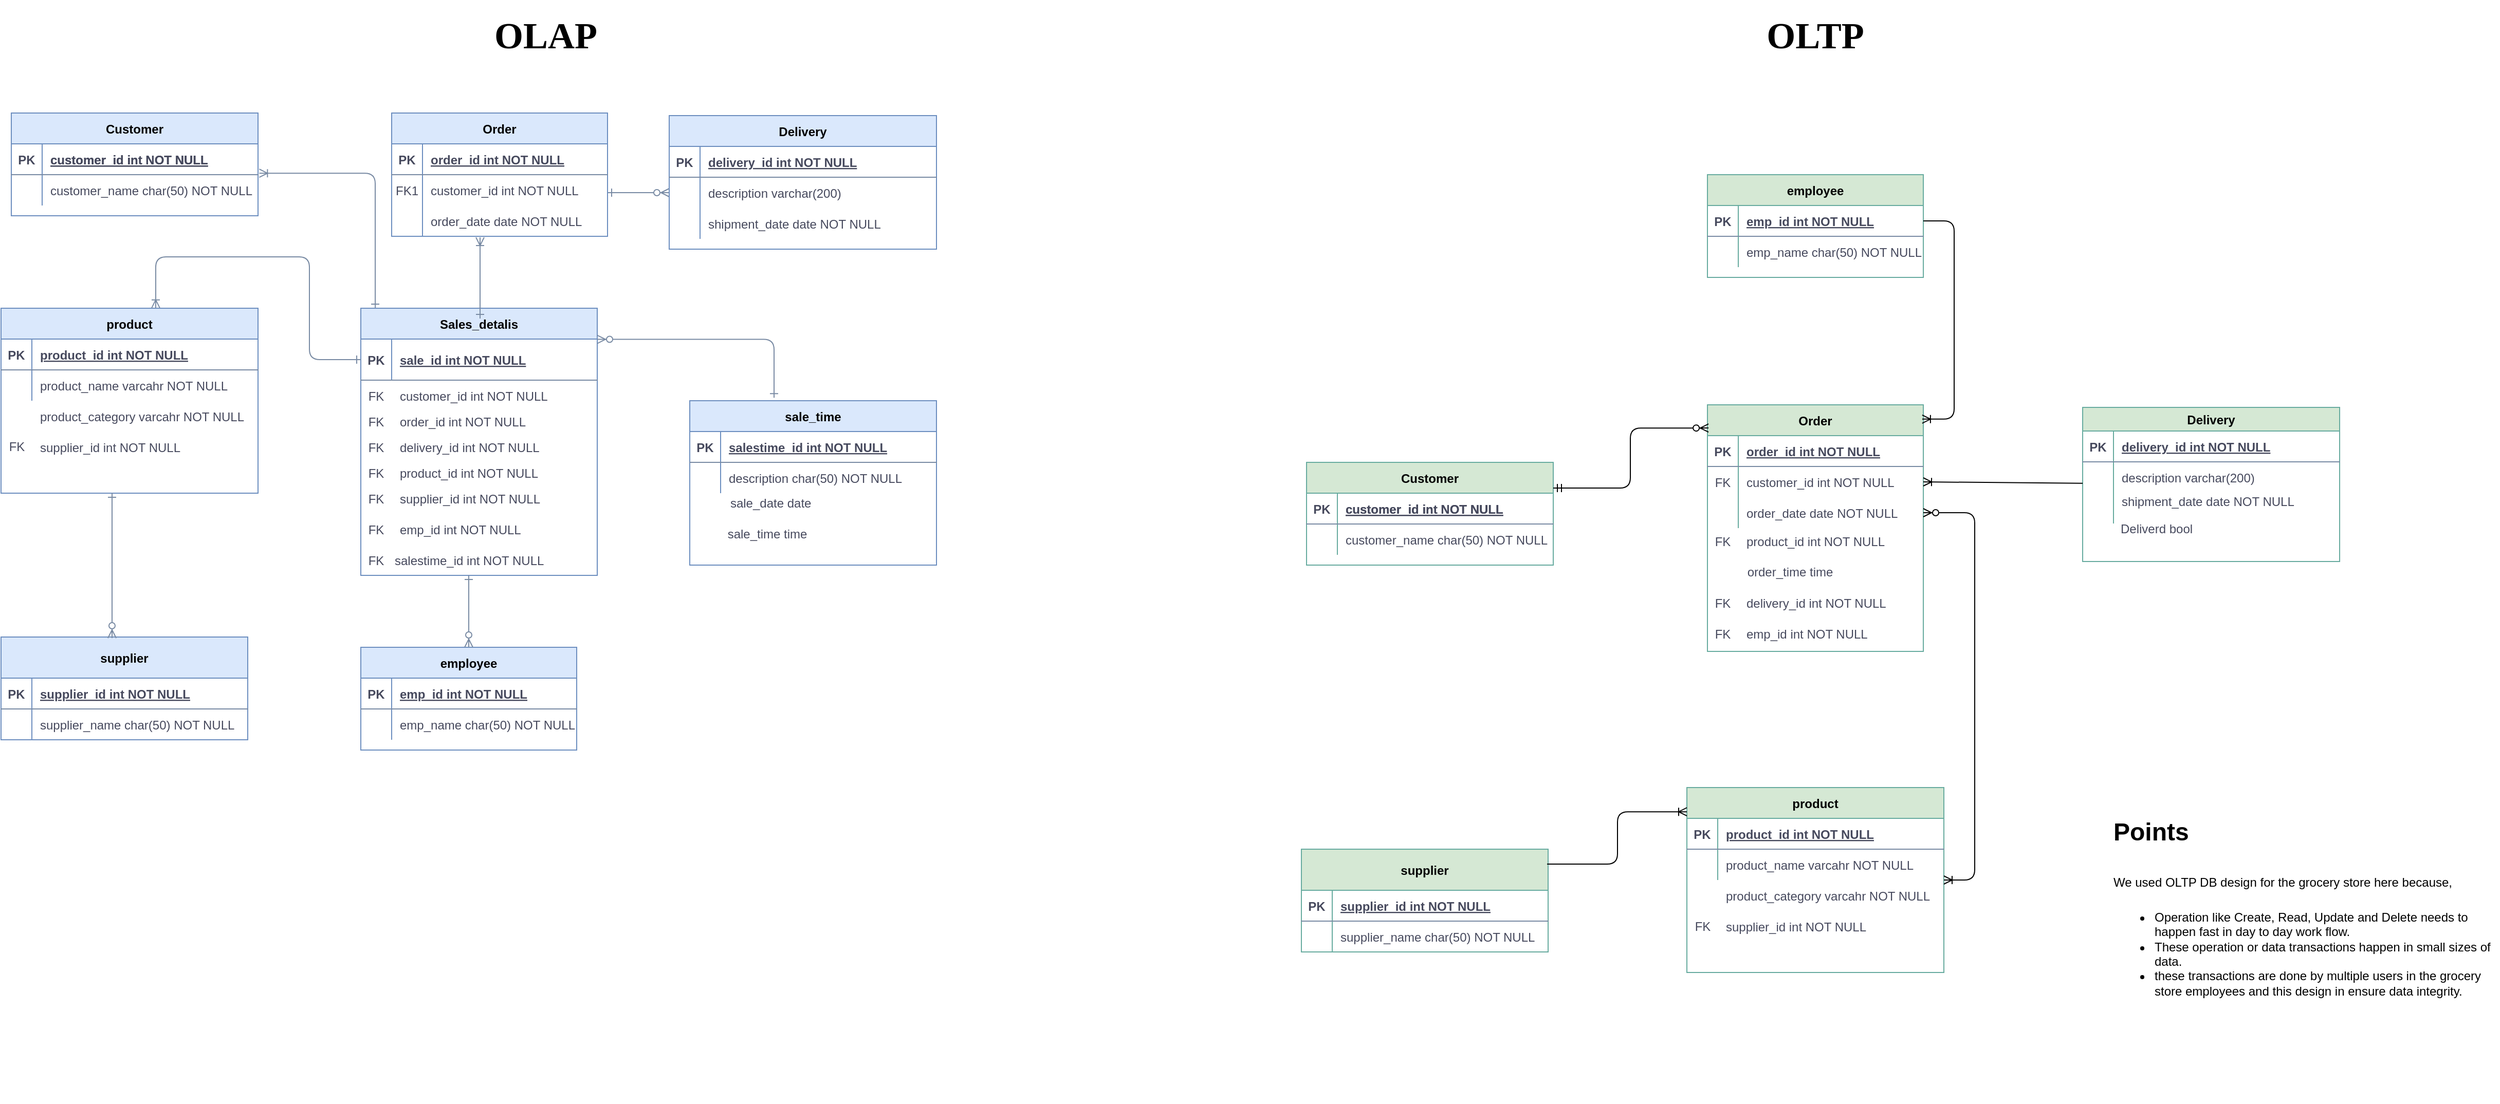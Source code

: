 <mxfile version="14.9.0" type="github" pages="2">
  <diagram id="R2lEEEUBdFMjLlhIrx00" name="OLAP">
    <mxGraphModel dx="1955" dy="2034" grid="1" gridSize="10" guides="1" tooltips="1" connect="1" arrows="1" fold="1" page="1" pageScale="1" pageWidth="850" pageHeight="1100" math="0" shadow="0" extFonts="Permanent Marker^https://fonts.googleapis.com/css?family=Permanent+Marker">
      <root>
        <mxCell id="0" />
        <mxCell id="1" parent="0" />
        <mxCell id="C-vyLk0tnHw3VtMMgP7b-1" value="" style="edgeStyle=orthogonalEdgeStyle;endArrow=ERoneToMany;startArrow=ERone;endFill=0;startFill=0;entryX=1.005;entryY=-0.047;entryDx=0;entryDy=0;entryPerimeter=0;exitX=0.061;exitY=0;exitDx=0;exitDy=0;exitPerimeter=0;strokeColor=#788AA3;fontColor=#46495D;" parent="1" source="XvqLeQlUYYp3mHWLnhaG-1" target="C-vyLk0tnHw3VtMMgP7b-27" edge="1">
          <mxGeometry width="100" height="100" relative="1" as="geometry">
            <mxPoint x="374" y="235" as="sourcePoint" />
            <mxPoint x="310" y="115" as="targetPoint" />
          </mxGeometry>
        </mxCell>
        <mxCell id="C-vyLk0tnHw3VtMMgP7b-12" value="" style="endArrow=ERzeroToMany;startArrow=ERone;endFill=1;startFill=0;entryX=0;entryY=0.5;entryDx=0;entryDy=0;strokeColor=#788AA3;fontColor=#46495D;exitX=1;exitY=0.583;exitDx=0;exitDy=0;exitPerimeter=0;" parent="1" source="C-vyLk0tnHw3VtMMgP7b-6" target="C-vyLk0tnHw3VtMMgP7b-17" edge="1">
          <mxGeometry width="100" height="100" relative="1" as="geometry">
            <mxPoint x="610" y="130" as="sourcePoint" />
            <mxPoint x="460" y="205" as="targetPoint" />
          </mxGeometry>
        </mxCell>
        <mxCell id="C-vyLk0tnHw3VtMMgP7b-2" value="Order" style="shape=table;startSize=30;container=1;collapsible=1;childLayout=tableLayout;fixedRows=1;rowLines=0;fontStyle=1;align=center;resizeLast=1;fillColor=#dae8fc;strokeColor=#6c8ebf;" parent="1" vertex="1">
          <mxGeometry x="390" y="40" width="210" height="120" as="geometry" />
        </mxCell>
        <mxCell id="C-vyLk0tnHw3VtMMgP7b-3" value="" style="shape=partialRectangle;collapsible=0;dropTarget=0;pointerEvents=0;fillColor=none;points=[[0,0.5],[1,0.5]];portConstraint=eastwest;top=0;left=0;right=0;bottom=1;strokeColor=#788AA3;fontColor=#46495D;" parent="C-vyLk0tnHw3VtMMgP7b-2" vertex="1">
          <mxGeometry y="30" width="210" height="30" as="geometry" />
        </mxCell>
        <mxCell id="C-vyLk0tnHw3VtMMgP7b-4" value="PK" style="shape=partialRectangle;overflow=hidden;connectable=0;fillColor=none;top=0;left=0;bottom=0;right=0;fontStyle=1;strokeColor=#788AA3;fontColor=#46495D;" parent="C-vyLk0tnHw3VtMMgP7b-3" vertex="1">
          <mxGeometry width="30" height="30" as="geometry" />
        </mxCell>
        <mxCell id="C-vyLk0tnHw3VtMMgP7b-5" value="order_id int NOT NULL " style="shape=partialRectangle;overflow=hidden;connectable=0;fillColor=none;top=0;left=0;bottom=0;right=0;align=left;spacingLeft=6;fontStyle=5;strokeColor=#788AA3;fontColor=#46495D;" parent="C-vyLk0tnHw3VtMMgP7b-3" vertex="1">
          <mxGeometry x="30" width="180" height="30" as="geometry" />
        </mxCell>
        <mxCell id="C-vyLk0tnHw3VtMMgP7b-6" value="" style="shape=partialRectangle;collapsible=0;dropTarget=0;pointerEvents=0;fillColor=none;points=[[0,0.5],[1,0.5]];portConstraint=eastwest;top=0;left=0;right=0;bottom=0;strokeColor=#788AA3;fontColor=#46495D;" parent="C-vyLk0tnHw3VtMMgP7b-2" vertex="1">
          <mxGeometry y="60" width="210" height="30" as="geometry" />
        </mxCell>
        <mxCell id="C-vyLk0tnHw3VtMMgP7b-7" value="FK1" style="shape=partialRectangle;overflow=hidden;connectable=0;fillColor=none;top=0;left=0;bottom=0;right=0;strokeColor=#788AA3;fontColor=#46495D;" parent="C-vyLk0tnHw3VtMMgP7b-6" vertex="1">
          <mxGeometry width="30" height="30" as="geometry" />
        </mxCell>
        <mxCell id="C-vyLk0tnHw3VtMMgP7b-8" value="customer_id int NOT NULL" style="shape=partialRectangle;overflow=hidden;connectable=0;fillColor=none;top=0;left=0;bottom=0;right=0;align=left;spacingLeft=6;strokeColor=#788AA3;fontColor=#46495D;" parent="C-vyLk0tnHw3VtMMgP7b-6" vertex="1">
          <mxGeometry x="30" width="180" height="30" as="geometry" />
        </mxCell>
        <mxCell id="C-vyLk0tnHw3VtMMgP7b-9" value="" style="shape=partialRectangle;collapsible=0;dropTarget=0;pointerEvents=0;fillColor=none;points=[[0,0.5],[1,0.5]];portConstraint=eastwest;top=0;left=0;right=0;bottom=0;strokeColor=#788AA3;fontColor=#46495D;" parent="C-vyLk0tnHw3VtMMgP7b-2" vertex="1">
          <mxGeometry y="90" width="210" height="30" as="geometry" />
        </mxCell>
        <mxCell id="C-vyLk0tnHw3VtMMgP7b-10" value="" style="shape=partialRectangle;overflow=hidden;connectable=0;fillColor=none;top=0;left=0;bottom=0;right=0;strokeColor=#788AA3;fontColor=#46495D;" parent="C-vyLk0tnHw3VtMMgP7b-9" vertex="1">
          <mxGeometry width="30" height="30" as="geometry" />
        </mxCell>
        <mxCell id="C-vyLk0tnHw3VtMMgP7b-11" value="order_date date NOT NULL" style="shape=partialRectangle;overflow=hidden;connectable=0;fillColor=none;top=0;left=0;bottom=0;right=0;align=left;spacingLeft=6;strokeColor=#788AA3;fontColor=#46495D;" parent="C-vyLk0tnHw3VtMMgP7b-9" vertex="1">
          <mxGeometry x="30" width="180" height="30" as="geometry" />
        </mxCell>
        <mxCell id="C-vyLk0tnHw3VtMMgP7b-13" value="Delivery" style="shape=table;startSize=30;container=1;collapsible=1;childLayout=tableLayout;fixedRows=1;rowLines=0;fontStyle=1;align=center;resizeLast=1;fillColor=#dae8fc;strokeColor=#6c8ebf;" parent="1" vertex="1">
          <mxGeometry x="660" y="42.5" width="260" height="130" as="geometry" />
        </mxCell>
        <mxCell id="C-vyLk0tnHw3VtMMgP7b-14" value="" style="shape=partialRectangle;collapsible=0;dropTarget=0;pointerEvents=0;fillColor=none;points=[[0,0.5],[1,0.5]];portConstraint=eastwest;top=0;left=0;right=0;bottom=1;strokeColor=#788AA3;fontColor=#46495D;" parent="C-vyLk0tnHw3VtMMgP7b-13" vertex="1">
          <mxGeometry y="30" width="260" height="30" as="geometry" />
        </mxCell>
        <mxCell id="C-vyLk0tnHw3VtMMgP7b-15" value="PK" style="shape=partialRectangle;overflow=hidden;connectable=0;fillColor=none;top=0;left=0;bottom=0;right=0;fontStyle=1;strokeColor=#788AA3;fontColor=#46495D;" parent="C-vyLk0tnHw3VtMMgP7b-14" vertex="1">
          <mxGeometry width="30" height="30" as="geometry" />
        </mxCell>
        <mxCell id="C-vyLk0tnHw3VtMMgP7b-16" value="delivery_id int NOT NULL " style="shape=partialRectangle;overflow=hidden;connectable=0;fillColor=none;top=0;left=0;bottom=0;right=0;align=left;spacingLeft=6;fontStyle=5;strokeColor=#788AA3;fontColor=#46495D;" parent="C-vyLk0tnHw3VtMMgP7b-14" vertex="1">
          <mxGeometry x="30" width="230" height="30" as="geometry" />
        </mxCell>
        <mxCell id="C-vyLk0tnHw3VtMMgP7b-17" value="" style="shape=partialRectangle;collapsible=0;dropTarget=0;pointerEvents=0;fillColor=none;points=[[0,0.5],[1,0.5]];portConstraint=eastwest;top=0;left=0;right=0;bottom=0;strokeColor=#788AA3;fontColor=#46495D;" parent="C-vyLk0tnHw3VtMMgP7b-13" vertex="1">
          <mxGeometry y="60" width="260" height="30" as="geometry" />
        </mxCell>
        <mxCell id="C-vyLk0tnHw3VtMMgP7b-18" value="" style="shape=partialRectangle;overflow=hidden;connectable=0;fillColor=none;top=0;left=0;bottom=0;right=0;strokeColor=#788AA3;fontColor=#46495D;" parent="C-vyLk0tnHw3VtMMgP7b-17" vertex="1">
          <mxGeometry width="30" height="30" as="geometry" />
        </mxCell>
        <mxCell id="C-vyLk0tnHw3VtMMgP7b-19" value="description varchar(200)" style="shape=partialRectangle;overflow=hidden;connectable=0;fillColor=none;top=0;left=0;bottom=0;right=0;align=left;spacingLeft=6;strokeColor=#788AA3;fontColor=#46495D;" parent="C-vyLk0tnHw3VtMMgP7b-17" vertex="1">
          <mxGeometry x="30" width="230" height="30" as="geometry" />
        </mxCell>
        <mxCell id="C-vyLk0tnHw3VtMMgP7b-20" value="" style="shape=partialRectangle;collapsible=0;dropTarget=0;pointerEvents=0;fillColor=none;points=[[0,0.5],[1,0.5]];portConstraint=eastwest;top=0;left=0;right=0;bottom=0;strokeColor=#788AA3;fontColor=#46495D;" parent="C-vyLk0tnHw3VtMMgP7b-13" vertex="1">
          <mxGeometry y="90" width="260" height="30" as="geometry" />
        </mxCell>
        <mxCell id="C-vyLk0tnHw3VtMMgP7b-21" value="" style="shape=partialRectangle;overflow=hidden;connectable=0;fillColor=none;top=0;left=0;bottom=0;right=0;strokeColor=#788AA3;fontColor=#46495D;" parent="C-vyLk0tnHw3VtMMgP7b-20" vertex="1">
          <mxGeometry width="30" height="30" as="geometry" />
        </mxCell>
        <mxCell id="C-vyLk0tnHw3VtMMgP7b-22" value="shipment_date date NOT NULL" style="shape=partialRectangle;overflow=hidden;connectable=0;fillColor=none;top=0;left=0;bottom=0;right=0;align=left;spacingLeft=6;strokeColor=#788AA3;fontColor=#46495D;" parent="C-vyLk0tnHw3VtMMgP7b-20" vertex="1">
          <mxGeometry x="30" width="230" height="30" as="geometry" />
        </mxCell>
        <mxCell id="C-vyLk0tnHw3VtMMgP7b-23" value="Customer" style="shape=table;startSize=30;container=1;collapsible=1;childLayout=tableLayout;fixedRows=1;rowLines=0;fontStyle=1;align=center;resizeLast=1;fillColor=#dae8fc;strokeColor=#6c8ebf;" parent="1" vertex="1">
          <mxGeometry x="20" y="40" width="240" height="100" as="geometry" />
        </mxCell>
        <mxCell id="C-vyLk0tnHw3VtMMgP7b-24" value="" style="shape=partialRectangle;collapsible=0;dropTarget=0;pointerEvents=0;fillColor=none;points=[[0,0.5],[1,0.5]];portConstraint=eastwest;top=0;left=0;right=0;bottom=1;strokeColor=#788AA3;fontColor=#46495D;" parent="C-vyLk0tnHw3VtMMgP7b-23" vertex="1">
          <mxGeometry y="30" width="240" height="30" as="geometry" />
        </mxCell>
        <mxCell id="C-vyLk0tnHw3VtMMgP7b-25" value="PK" style="shape=partialRectangle;overflow=hidden;connectable=0;fillColor=none;top=0;left=0;bottom=0;right=0;fontStyle=1;strokeColor=#788AA3;fontColor=#46495D;" parent="C-vyLk0tnHw3VtMMgP7b-24" vertex="1">
          <mxGeometry width="30" height="30" as="geometry" />
        </mxCell>
        <mxCell id="C-vyLk0tnHw3VtMMgP7b-26" value="customer_id int NOT NULL " style="shape=partialRectangle;overflow=hidden;connectable=0;fillColor=none;top=0;left=0;bottom=0;right=0;align=left;spacingLeft=6;fontStyle=5;strokeColor=#788AA3;fontColor=#46495D;" parent="C-vyLk0tnHw3VtMMgP7b-24" vertex="1">
          <mxGeometry x="30" width="210" height="30" as="geometry" />
        </mxCell>
        <mxCell id="C-vyLk0tnHw3VtMMgP7b-27" value="" style="shape=partialRectangle;collapsible=0;dropTarget=0;pointerEvents=0;fillColor=none;points=[[0,0.5],[1,0.5]];portConstraint=eastwest;top=0;left=0;right=0;bottom=0;strokeColor=#788AA3;fontColor=#46495D;" parent="C-vyLk0tnHw3VtMMgP7b-23" vertex="1">
          <mxGeometry y="60" width="240" height="30" as="geometry" />
        </mxCell>
        <mxCell id="C-vyLk0tnHw3VtMMgP7b-28" value="" style="shape=partialRectangle;overflow=hidden;connectable=0;fillColor=none;top=0;left=0;bottom=0;right=0;strokeColor=#788AA3;fontColor=#46495D;" parent="C-vyLk0tnHw3VtMMgP7b-27" vertex="1">
          <mxGeometry width="30" height="30" as="geometry" />
        </mxCell>
        <mxCell id="C-vyLk0tnHw3VtMMgP7b-29" value="customer_name char(50) NOT NULL" style="shape=partialRectangle;overflow=hidden;connectable=0;fillColor=none;top=0;left=0;bottom=0;right=0;align=left;spacingLeft=6;strokeColor=#788AA3;fontColor=#46495D;" parent="C-vyLk0tnHw3VtMMgP7b-27" vertex="1">
          <mxGeometry x="30" width="210" height="30" as="geometry" />
        </mxCell>
        <mxCell id="A7iEOLcgy2fAHCpNz-Dq-1" value="product" style="shape=table;startSize=30;container=1;collapsible=1;childLayout=tableLayout;fixedRows=1;rowLines=0;fontStyle=1;align=center;resizeLast=1;fillColor=#dae8fc;strokeColor=#6c8ebf;" parent="1" vertex="1">
          <mxGeometry x="10" y="230" width="250" height="180" as="geometry" />
        </mxCell>
        <mxCell id="A7iEOLcgy2fAHCpNz-Dq-2" value="" style="shape=partialRectangle;collapsible=0;dropTarget=0;pointerEvents=0;fillColor=none;points=[[0,0.5],[1,0.5]];portConstraint=eastwest;top=0;left=0;right=0;bottom=1;strokeColor=#788AA3;fontColor=#46495D;" parent="A7iEOLcgy2fAHCpNz-Dq-1" vertex="1">
          <mxGeometry y="30" width="250" height="30" as="geometry" />
        </mxCell>
        <mxCell id="A7iEOLcgy2fAHCpNz-Dq-3" value="PK" style="shape=partialRectangle;overflow=hidden;connectable=0;fillColor=none;top=0;left=0;bottom=0;right=0;fontStyle=1;strokeColor=#788AA3;fontColor=#46495D;" parent="A7iEOLcgy2fAHCpNz-Dq-2" vertex="1">
          <mxGeometry width="30" height="30" as="geometry" />
        </mxCell>
        <mxCell id="A7iEOLcgy2fAHCpNz-Dq-4" value="product_id int NOT NULL " style="shape=partialRectangle;overflow=hidden;connectable=0;fillColor=none;top=0;left=0;bottom=0;right=0;align=left;spacingLeft=6;fontStyle=5;strokeColor=#788AA3;fontColor=#46495D;" parent="A7iEOLcgy2fAHCpNz-Dq-2" vertex="1">
          <mxGeometry x="30" width="220" height="30" as="geometry" />
        </mxCell>
        <mxCell id="A7iEOLcgy2fAHCpNz-Dq-8" value="" style="shape=partialRectangle;collapsible=0;dropTarget=0;pointerEvents=0;fillColor=none;points=[[0,0.5],[1,0.5]];portConstraint=eastwest;top=0;left=0;right=0;bottom=0;strokeColor=#788AA3;fontColor=#46495D;" parent="A7iEOLcgy2fAHCpNz-Dq-1" vertex="1">
          <mxGeometry y="60" width="250" height="30" as="geometry" />
        </mxCell>
        <mxCell id="A7iEOLcgy2fAHCpNz-Dq-9" value="" style="shape=partialRectangle;overflow=hidden;connectable=0;fillColor=none;top=0;left=0;bottom=0;right=0;strokeColor=#788AA3;fontColor=#46495D;" parent="A7iEOLcgy2fAHCpNz-Dq-8" vertex="1">
          <mxGeometry width="30" height="30" as="geometry" />
        </mxCell>
        <mxCell id="A7iEOLcgy2fAHCpNz-Dq-10" value="product_name varcahr NOT NULL" style="shape=partialRectangle;overflow=hidden;connectable=0;fillColor=none;top=0;left=0;bottom=0;right=0;align=left;spacingLeft=6;strokeColor=#788AA3;fontColor=#46495D;" parent="A7iEOLcgy2fAHCpNz-Dq-8" vertex="1">
          <mxGeometry x="30" width="220" height="30" as="geometry" />
        </mxCell>
        <mxCell id="A7iEOLcgy2fAHCpNz-Dq-12" value="product_category varcahr NOT NULL" style="shape=partialRectangle;overflow=hidden;connectable=0;fillColor=none;top=0;left=0;bottom=0;right=0;align=left;spacingLeft=6;strokeColor=#788AA3;fontColor=#46495D;" parent="1" vertex="1">
          <mxGeometry x="40" y="320" width="220" height="30" as="geometry" />
        </mxCell>
        <mxCell id="A7iEOLcgy2fAHCpNz-Dq-13" value="supplier_id int NOT NULL" style="shape=partialRectangle;overflow=hidden;connectable=0;fillColor=none;top=0;left=0;bottom=0;right=0;align=left;spacingLeft=6;strokeColor=#788AA3;fontColor=#46495D;" parent="1" vertex="1">
          <mxGeometry x="40" y="350" width="220" height="30" as="geometry" />
        </mxCell>
        <mxCell id="XvqLeQlUYYp3mHWLnhaG-1" value="Sales_detalis" style="shape=table;startSize=30;container=1;collapsible=1;childLayout=tableLayout;fixedRows=1;rowLines=0;fontStyle=1;align=center;resizeLast=1;fillColor=#dae8fc;strokeColor=#6c8ebf;" parent="1" vertex="1">
          <mxGeometry x="360" y="230" width="230" height="260" as="geometry" />
        </mxCell>
        <mxCell id="XvqLeQlUYYp3mHWLnhaG-2" value="" style="shape=partialRectangle;collapsible=0;dropTarget=0;pointerEvents=0;fillColor=none;points=[[0,0.5],[1,0.5]];portConstraint=eastwest;top=0;left=0;right=0;bottom=1;strokeColor=#788AA3;fontColor=#46495D;" parent="XvqLeQlUYYp3mHWLnhaG-1" vertex="1">
          <mxGeometry y="30" width="230" height="40" as="geometry" />
        </mxCell>
        <mxCell id="XvqLeQlUYYp3mHWLnhaG-3" value="PK" style="shape=partialRectangle;overflow=hidden;connectable=0;fillColor=none;top=0;left=0;bottom=0;right=0;fontStyle=1;strokeColor=#788AA3;fontColor=#46495D;" parent="XvqLeQlUYYp3mHWLnhaG-2" vertex="1">
          <mxGeometry width="30" height="40" as="geometry" />
        </mxCell>
        <mxCell id="XvqLeQlUYYp3mHWLnhaG-4" value="sale_id int NOT NULL " style="shape=partialRectangle;overflow=hidden;connectable=0;fillColor=none;top=0;left=0;bottom=0;right=0;align=left;spacingLeft=6;fontStyle=5;strokeColor=#788AA3;fontColor=#46495D;" parent="XvqLeQlUYYp3mHWLnhaG-2" vertex="1">
          <mxGeometry x="30" width="200" height="40" as="geometry" />
        </mxCell>
        <mxCell id="7Xon36Eu8mGDbON3MI0q-1" value="FK" style="shape=partialRectangle;overflow=hidden;connectable=0;fillColor=none;top=0;left=0;bottom=0;right=0;strokeColor=#788AA3;fontColor=#46495D;" parent="1" vertex="1">
          <mxGeometry x="360" y="300" width="30" height="30" as="geometry" />
        </mxCell>
        <mxCell id="XvqLeQlUYYp3mHWLnhaG-11" value="" style="endArrow=ERoneToMany;html=1;endFill=0;startArrow=ERone;startFill=0;strokeColor=#788AA3;fontColor=#46495D;" parent="1" edge="1">
          <mxGeometry width="50" height="50" relative="1" as="geometry">
            <mxPoint x="476" y="240" as="sourcePoint" />
            <mxPoint x="476" y="161" as="targetPoint" />
          </mxGeometry>
        </mxCell>
        <mxCell id="tlrtr9u55KT08iCMs1xK-1" value="" style="endArrow=ERoneToMany;html=1;startArrow=ERone;startFill=0;endFill=0;entryX=0.602;entryY=-0.001;entryDx=0;entryDy=0;entryPerimeter=0;edgeStyle=orthogonalEdgeStyle;strokeColor=#788AA3;fontColor=#46495D;" parent="1" target="A7iEOLcgy2fAHCpNz-Dq-1" edge="1">
          <mxGeometry width="50" height="50" relative="1" as="geometry">
            <mxPoint x="360" y="280" as="sourcePoint" />
            <mxPoint x="160" y="220" as="targetPoint" />
            <Array as="points">
              <mxPoint x="310" y="280" />
              <mxPoint x="310" y="180" />
              <mxPoint x="161" y="180" />
            </Array>
          </mxGeometry>
        </mxCell>
        <mxCell id="tlrtr9u55KT08iCMs1xK-21" value="employee" style="shape=table;startSize=30;container=1;collapsible=1;childLayout=tableLayout;fixedRows=1;rowLines=0;fontStyle=1;align=center;resizeLast=1;fillColor=#dae8fc;strokeColor=#6c8ebf;" parent="1" vertex="1">
          <mxGeometry x="360" y="560" width="210" height="100" as="geometry" />
        </mxCell>
        <mxCell id="tlrtr9u55KT08iCMs1xK-22" value="" style="shape=partialRectangle;collapsible=0;dropTarget=0;pointerEvents=0;fillColor=none;points=[[0,0.5],[1,0.5]];portConstraint=eastwest;top=0;left=0;right=0;bottom=1;strokeColor=#788AA3;fontColor=#46495D;" parent="tlrtr9u55KT08iCMs1xK-21" vertex="1">
          <mxGeometry y="30" width="210" height="30" as="geometry" />
        </mxCell>
        <mxCell id="tlrtr9u55KT08iCMs1xK-23" value="PK" style="shape=partialRectangle;overflow=hidden;connectable=0;fillColor=none;top=0;left=0;bottom=0;right=0;fontStyle=1;strokeColor=#788AA3;fontColor=#46495D;" parent="tlrtr9u55KT08iCMs1xK-22" vertex="1">
          <mxGeometry width="30" height="30" as="geometry" />
        </mxCell>
        <mxCell id="tlrtr9u55KT08iCMs1xK-24" value="emp_id int NOT NULL " style="shape=partialRectangle;overflow=hidden;connectable=0;fillColor=none;top=0;left=0;bottom=0;right=0;align=left;spacingLeft=6;fontStyle=5;strokeColor=#788AA3;fontColor=#46495D;" parent="tlrtr9u55KT08iCMs1xK-22" vertex="1">
          <mxGeometry x="30" width="180" height="30" as="geometry" />
        </mxCell>
        <mxCell id="tlrtr9u55KT08iCMs1xK-25" value="" style="shape=partialRectangle;collapsible=0;dropTarget=0;pointerEvents=0;fillColor=none;points=[[0,0.5],[1,0.5]];portConstraint=eastwest;top=0;left=0;right=0;bottom=0;strokeColor=#788AA3;fontColor=#46495D;" parent="tlrtr9u55KT08iCMs1xK-21" vertex="1">
          <mxGeometry y="60" width="210" height="30" as="geometry" />
        </mxCell>
        <mxCell id="tlrtr9u55KT08iCMs1xK-26" value="" style="shape=partialRectangle;overflow=hidden;connectable=0;fillColor=none;top=0;left=0;bottom=0;right=0;strokeColor=#788AA3;fontColor=#46495D;" parent="tlrtr9u55KT08iCMs1xK-25" vertex="1">
          <mxGeometry width="30" height="30" as="geometry" />
        </mxCell>
        <mxCell id="tlrtr9u55KT08iCMs1xK-27" value="emp_name char(50) NOT NULL" style="shape=partialRectangle;overflow=hidden;connectable=0;fillColor=none;top=0;left=0;bottom=0;right=0;align=left;spacingLeft=6;strokeColor=#788AA3;fontColor=#46495D;" parent="tlrtr9u55KT08iCMs1xK-25" vertex="1">
          <mxGeometry x="30" width="180" height="30" as="geometry" />
        </mxCell>
        <mxCell id="tlrtr9u55KT08iCMs1xK-29" value="supplier" style="shape=table;startSize=40;container=1;collapsible=1;childLayout=tableLayout;fixedRows=1;rowLines=0;fontStyle=1;align=center;resizeLast=1;fillColor=#dae8fc;strokeColor=#6c8ebf;" parent="1" vertex="1">
          <mxGeometry x="10" y="550" width="240" height="100" as="geometry" />
        </mxCell>
        <mxCell id="tlrtr9u55KT08iCMs1xK-30" value="" style="shape=partialRectangle;collapsible=0;dropTarget=0;pointerEvents=0;fillColor=none;points=[[0,0.5],[1,0.5]];portConstraint=eastwest;top=0;left=0;right=0;bottom=1;strokeColor=#788AA3;fontColor=#46495D;" parent="tlrtr9u55KT08iCMs1xK-29" vertex="1">
          <mxGeometry y="40" width="240" height="30" as="geometry" />
        </mxCell>
        <mxCell id="tlrtr9u55KT08iCMs1xK-31" value="PK" style="shape=partialRectangle;overflow=hidden;connectable=0;fillColor=none;top=0;left=0;bottom=0;right=0;fontStyle=1;strokeColor=#788AA3;fontColor=#46495D;" parent="tlrtr9u55KT08iCMs1xK-30" vertex="1">
          <mxGeometry width="30" height="30" as="geometry" />
        </mxCell>
        <mxCell id="tlrtr9u55KT08iCMs1xK-32" value="supplier_id int NOT NULL " style="shape=partialRectangle;overflow=hidden;connectable=0;fillColor=none;top=0;left=0;bottom=0;right=0;align=left;spacingLeft=6;fontStyle=5;strokeColor=#788AA3;fontColor=#46495D;" parent="tlrtr9u55KT08iCMs1xK-30" vertex="1">
          <mxGeometry x="30" width="210" height="30" as="geometry" />
        </mxCell>
        <mxCell id="tlrtr9u55KT08iCMs1xK-33" value="" style="shape=partialRectangle;collapsible=0;dropTarget=0;pointerEvents=0;fillColor=none;points=[[0,0.5],[1,0.5]];portConstraint=eastwest;top=0;left=0;right=0;bottom=0;strokeColor=#788AA3;fontColor=#46495D;" parent="tlrtr9u55KT08iCMs1xK-29" vertex="1">
          <mxGeometry y="70" width="240" height="30" as="geometry" />
        </mxCell>
        <mxCell id="tlrtr9u55KT08iCMs1xK-34" value="" style="shape=partialRectangle;overflow=hidden;connectable=0;fillColor=none;top=0;left=0;bottom=0;right=0;strokeColor=#788AA3;fontColor=#46495D;" parent="tlrtr9u55KT08iCMs1xK-33" vertex="1">
          <mxGeometry width="30" height="30" as="geometry" />
        </mxCell>
        <mxCell id="tlrtr9u55KT08iCMs1xK-35" value="supplier_name char(50) NOT NULL" style="shape=partialRectangle;overflow=hidden;connectable=0;fillColor=none;top=0;left=0;bottom=0;right=0;align=left;spacingLeft=6;strokeColor=#788AA3;fontColor=#46495D;" parent="tlrtr9u55KT08iCMs1xK-33" vertex="1">
          <mxGeometry x="30" width="210" height="30" as="geometry" />
        </mxCell>
        <mxCell id="tlrtr9u55KT08iCMs1xK-36" value="" style="endArrow=ERzeroToMany;html=1;entryX=0.45;entryY=0.01;entryDx=0;entryDy=0;entryPerimeter=0;startArrow=ERone;startFill=0;endFill=1;strokeColor=#788AA3;fontColor=#46495D;" parent="1" target="tlrtr9u55KT08iCMs1xK-29" edge="1">
          <mxGeometry width="50" height="50" relative="1" as="geometry">
            <mxPoint x="118" y="410" as="sourcePoint" />
            <mxPoint x="410" y="360" as="targetPoint" />
          </mxGeometry>
        </mxCell>
        <mxCell id="tlrtr9u55KT08iCMs1xK-37" value="" style="endArrow=ERzeroToMany;html=1;entryX=0.5;entryY=0;entryDx=0;entryDy=0;startArrow=ERone;startFill=0;endFill=1;strokeColor=#788AA3;fontColor=#46495D;" parent="1" target="tlrtr9u55KT08iCMs1xK-21" edge="1">
          <mxGeometry width="50" height="50" relative="1" as="geometry">
            <mxPoint x="465" y="490" as="sourcePoint" />
            <mxPoint x="410" y="360" as="targetPoint" />
          </mxGeometry>
        </mxCell>
        <mxCell id="tlrtr9u55KT08iCMs1xK-39" value="sale_time" style="shape=table;startSize=30;container=1;collapsible=1;childLayout=tableLayout;fixedRows=1;rowLines=0;fontStyle=1;align=center;resizeLast=1;fillColor=#dae8fc;strokeColor=#6c8ebf;" parent="1" vertex="1">
          <mxGeometry x="680" y="320" width="240" height="160" as="geometry" />
        </mxCell>
        <mxCell id="tlrtr9u55KT08iCMs1xK-40" value="" style="shape=partialRectangle;collapsible=0;dropTarget=0;pointerEvents=0;fillColor=none;points=[[0,0.5],[1,0.5]];portConstraint=eastwest;top=0;left=0;right=0;bottom=1;strokeColor=#788AA3;fontColor=#46495D;" parent="tlrtr9u55KT08iCMs1xK-39" vertex="1">
          <mxGeometry y="30" width="240" height="30" as="geometry" />
        </mxCell>
        <mxCell id="tlrtr9u55KT08iCMs1xK-41" value="PK" style="shape=partialRectangle;overflow=hidden;connectable=0;fillColor=none;top=0;left=0;bottom=0;right=0;fontStyle=1;strokeColor=#788AA3;fontColor=#46495D;" parent="tlrtr9u55KT08iCMs1xK-40" vertex="1">
          <mxGeometry width="30" height="30" as="geometry" />
        </mxCell>
        <mxCell id="tlrtr9u55KT08iCMs1xK-42" value="salestime_id int NOT NULL " style="shape=partialRectangle;overflow=hidden;connectable=0;fillColor=none;top=0;left=0;bottom=0;right=0;align=left;spacingLeft=6;fontStyle=5;strokeColor=#788AA3;fontColor=#46495D;" parent="tlrtr9u55KT08iCMs1xK-40" vertex="1">
          <mxGeometry x="30" width="210" height="30" as="geometry" />
        </mxCell>
        <mxCell id="tlrtr9u55KT08iCMs1xK-43" value="" style="shape=partialRectangle;collapsible=0;dropTarget=0;pointerEvents=0;fillColor=none;points=[[0,0.5],[1,0.5]];portConstraint=eastwest;top=0;left=0;right=0;bottom=0;strokeColor=#788AA3;fontColor=#46495D;" parent="tlrtr9u55KT08iCMs1xK-39" vertex="1">
          <mxGeometry y="60" width="240" height="30" as="geometry" />
        </mxCell>
        <mxCell id="tlrtr9u55KT08iCMs1xK-44" value="" style="shape=partialRectangle;overflow=hidden;connectable=0;fillColor=none;top=0;left=0;bottom=0;right=0;strokeColor=#788AA3;fontColor=#46495D;" parent="tlrtr9u55KT08iCMs1xK-43" vertex="1">
          <mxGeometry width="30" height="30" as="geometry" />
        </mxCell>
        <mxCell id="tlrtr9u55KT08iCMs1xK-45" value="description char(50) NOT NULL" style="shape=partialRectangle;overflow=hidden;connectable=0;fillColor=none;top=0;left=0;bottom=0;right=0;align=left;spacingLeft=6;strokeColor=#788AA3;fontColor=#46495D;" parent="tlrtr9u55KT08iCMs1xK-43" vertex="1">
          <mxGeometry x="30" width="210" height="30" as="geometry" />
        </mxCell>
        <mxCell id="7Xon36Eu8mGDbON3MI0q-9" value="customer_id int NOT NULL " style="shape=partialRectangle;overflow=hidden;connectable=0;fillColor=none;top=0;left=0;bottom=0;right=0;align=left;spacingLeft=6;fontStyle=5;strokeColor=#788AA3;fontColor=#46495D;" parent="1" vertex="1">
          <mxGeometry x="50" y="70" width="210" height="30" as="geometry" />
        </mxCell>
        <mxCell id="tlrtr9u55KT08iCMs1xK-46" value="" style="endArrow=ERone;html=1;fontColor=#46495D;strokeColor=#788AA3;fillColor=#B2C9AB;entryX=0.342;entryY=-0.018;entryDx=0;entryDy=0;entryPerimeter=0;exitX=1;exitY=0.007;exitDx=0;exitDy=0;exitPerimeter=0;edgeStyle=elbowEdgeStyle;startArrow=ERzeroToMany;startFill=1;endFill=0;" parent="1" source="XvqLeQlUYYp3mHWLnhaG-2" target="tlrtr9u55KT08iCMs1xK-39" edge="1">
          <mxGeometry width="50" height="50" relative="1" as="geometry">
            <mxPoint x="420" y="430" as="sourcePoint" />
            <mxPoint x="500" y="370" as="targetPoint" />
            <Array as="points">
              <mxPoint x="762" y="280" />
            </Array>
          </mxGeometry>
        </mxCell>
        <mxCell id="7Xon36Eu8mGDbON3MI0q-11" value="customer_id int NOT NULL " style="shape=partialRectangle;overflow=hidden;connectable=0;fillColor=none;top=0;left=0;bottom=0;right=0;align=left;spacingLeft=6;strokeColor=#788AA3;fontColor=#46495D;" parent="1" vertex="1">
          <mxGeometry x="390" y="300" width="220" height="30" as="geometry" />
        </mxCell>
        <mxCell id="tlrtr9u55KT08iCMs1xK-50" value="FK" style="text;html=1;align=center;verticalAlign=middle;resizable=0;points=[];autosize=1;strokeColor=none;fontColor=#46495D;" parent="1" vertex="1">
          <mxGeometry x="10" y="355" width="30" height="20" as="geometry" />
        </mxCell>
        <mxCell id="7Xon36Eu8mGDbON3MI0q-12" value="order_id int NOT NULL " style="shape=partialRectangle;overflow=hidden;connectable=0;fillColor=none;top=0;left=0;bottom=0;right=0;align=left;spacingLeft=6;strokeColor=#788AA3;fontColor=#46495D;" parent="1" vertex="1">
          <mxGeometry x="390" y="325" width="220" height="30" as="geometry" />
        </mxCell>
        <mxCell id="VfrRFWVmJ2A-5nrZ1EnF-6" value="" style="edgeStyle=elbowEdgeStyle;rounded=1;sketch=0;orthogonalLoop=1;jettySize=auto;html=1;fontColor=#46495D;startArrow=ERzeroToMany;startFill=1;endArrow=ERone;endFill=0;strokeColor=#788AA3;fillColor=#B2C9AB;" parent="1" source="VfrRFWVmJ2A-5nrZ1EnF-2" target="tlrtr9u55KT08iCMs1xK-43" edge="1">
          <mxGeometry relative="1" as="geometry" />
        </mxCell>
        <mxCell id="7Xon36Eu8mGDbON3MI0q-13" value="delivery_id int NOT NULL " style="shape=partialRectangle;overflow=hidden;connectable=0;fillColor=none;top=0;left=0;bottom=0;right=0;align=left;spacingLeft=6;strokeColor=#788AA3;fontColor=#46495D;" parent="1" vertex="1">
          <mxGeometry x="390" y="350" width="220" height="30" as="geometry" />
        </mxCell>
        <mxCell id="VfrRFWVmJ2A-5nrZ1EnF-2" value="sale_date date&amp;nbsp;" style="text;html=1;align=center;verticalAlign=middle;resizable=0;points=[];autosize=1;strokeColor=none;fontColor=#46495D;" parent="1" vertex="1">
          <mxGeometry x="710" y="410" width="100" height="20" as="geometry" />
        </mxCell>
        <mxCell id="7Xon36Eu8mGDbON3MI0q-14" value="product_id int NOT NULL " style="shape=partialRectangle;overflow=hidden;connectable=0;fillColor=none;top=0;left=0;bottom=0;right=0;align=left;spacingLeft=6;strokeColor=#788AA3;fontColor=#46495D;" parent="1" vertex="1">
          <mxGeometry x="390" y="375" width="220" height="30" as="geometry" />
        </mxCell>
        <mxCell id="VfrRFWVmJ2A-5nrZ1EnF-3" value="sale_time time" style="text;html=1;align=center;verticalAlign=middle;resizable=0;points=[];autosize=1;strokeColor=none;fontColor=#46495D;" parent="1" vertex="1">
          <mxGeometry x="710" y="440" width="90" height="20" as="geometry" />
        </mxCell>
        <mxCell id="7Xon36Eu8mGDbON3MI0q-15" value="FK" style="shape=partialRectangle;overflow=hidden;connectable=0;fillColor=none;top=0;left=0;bottom=0;right=0;strokeColor=#788AA3;fontColor=#46495D;" parent="1" vertex="1">
          <mxGeometry x="360" y="325" width="30" height="30" as="geometry" />
        </mxCell>
        <mxCell id="7Xon36Eu8mGDbON3MI0q-16" value="supplier_id int NOT NULL " style="shape=partialRectangle;overflow=hidden;connectable=0;fillColor=none;top=0;left=0;bottom=0;right=0;align=left;spacingLeft=6;strokeColor=#788AA3;fontColor=#46495D;" parent="1" vertex="1">
          <mxGeometry x="390" y="400" width="220" height="30" as="geometry" />
        </mxCell>
        <mxCell id="7Xon36Eu8mGDbON3MI0q-17" value="emp_id int NOT NULL " style="shape=partialRectangle;overflow=hidden;connectable=0;fillColor=none;top=0;left=0;bottom=0;right=0;align=left;spacingLeft=6;strokeColor=#788AA3;fontColor=#46495D;" parent="1" vertex="1">
          <mxGeometry x="390" y="430" width="220" height="30" as="geometry" />
        </mxCell>
        <mxCell id="7Xon36Eu8mGDbON3MI0q-18" value="FK" style="shape=partialRectangle;overflow=hidden;connectable=0;fillColor=none;top=0;left=0;bottom=0;right=0;strokeColor=#788AA3;fontColor=#46495D;" parent="1" vertex="1">
          <mxGeometry x="360" y="350" width="30" height="30" as="geometry" />
        </mxCell>
        <mxCell id="7Xon36Eu8mGDbON3MI0q-19" value="FK" style="shape=partialRectangle;overflow=hidden;connectable=0;fillColor=none;top=0;left=0;bottom=0;right=0;strokeColor=#788AA3;fontColor=#46495D;" parent="1" vertex="1">
          <mxGeometry x="360" y="375" width="30" height="30" as="geometry" />
        </mxCell>
        <mxCell id="7Xon36Eu8mGDbON3MI0q-20" value="FK" style="shape=partialRectangle;overflow=hidden;connectable=0;fillColor=none;top=0;left=0;bottom=0;right=0;strokeColor=#788AA3;fontColor=#46495D;" parent="1" vertex="1">
          <mxGeometry x="360" y="400" width="30" height="30" as="geometry" />
        </mxCell>
        <mxCell id="7Xon36Eu8mGDbON3MI0q-21" value="FK" style="shape=partialRectangle;overflow=hidden;connectable=0;fillColor=none;top=0;left=0;bottom=0;right=0;strokeColor=#788AA3;fontColor=#46495D;" parent="1" vertex="1">
          <mxGeometry x="360" y="430" width="30" height="30" as="geometry" />
        </mxCell>
        <mxCell id="7Xon36Eu8mGDbON3MI0q-22" value="salestime_id int NOT NULL " style="shape=partialRectangle;overflow=hidden;connectable=0;fillColor=none;top=0;left=0;bottom=0;right=0;align=left;spacingLeft=6;strokeColor=#788AA3;fontColor=#46495D;" parent="1" vertex="1">
          <mxGeometry x="385" y="460" width="220" height="30" as="geometry" />
        </mxCell>
        <mxCell id="7Xon36Eu8mGDbON3MI0q-23" value="FK" style="shape=partialRectangle;overflow=hidden;connectable=0;fillColor=none;top=0;left=0;bottom=0;right=0;strokeColor=#788AA3;fontColor=#46495D;" parent="1" vertex="1">
          <mxGeometry x="360" y="445" width="30" height="60" as="geometry" />
        </mxCell>
        <mxCell id="rM0GUU6Z9NJ2SawYsLOp-1" value="&lt;pre&gt;&lt;font style=&quot;font-size: 36px&quot; face=&quot;Times New Roman&quot;&gt;&lt;b&gt;OLAP&lt;/b&gt;&lt;/font&gt;&lt;/pre&gt;" style="text;html=1;strokeColor=none;fillColor=none;align=center;verticalAlign=middle;whiteSpace=wrap;rounded=0;" parent="1" vertex="1">
          <mxGeometry x="370" y="-70" width="340" height="70" as="geometry" />
        </mxCell>
        <mxCell id="rM0GUU6Z9NJ2SawYsLOp-129" value="Order" style="shape=table;startSize=30;container=1;collapsible=1;childLayout=tableLayout;fixedRows=1;rowLines=0;fontStyle=1;align=center;resizeLast=1;fillColor=#D5E8D4;strokeColor=#67AB9F;" parent="1" vertex="1">
          <mxGeometry x="1670" y="324" width="210" height="240" as="geometry" />
        </mxCell>
        <mxCell id="rM0GUU6Z9NJ2SawYsLOp-130" value="" style="shape=partialRectangle;collapsible=0;dropTarget=0;pointerEvents=0;fillColor=none;points=[[0,0.5],[1,0.5]];portConstraint=eastwest;top=0;left=0;right=0;bottom=1;strokeColor=#788AA3;fontColor=#46495D;" parent="rM0GUU6Z9NJ2SawYsLOp-129" vertex="1">
          <mxGeometry y="30" width="210" height="30" as="geometry" />
        </mxCell>
        <mxCell id="rM0GUU6Z9NJ2SawYsLOp-131" value="PK" style="shape=partialRectangle;overflow=hidden;connectable=0;fillColor=none;top=0;left=0;bottom=0;right=0;fontStyle=1;strokeColor=#788AA3;fontColor=#46495D;" parent="rM0GUU6Z9NJ2SawYsLOp-130" vertex="1">
          <mxGeometry width="30" height="30" as="geometry" />
        </mxCell>
        <mxCell id="rM0GUU6Z9NJ2SawYsLOp-132" value="order_id int NOT NULL " style="shape=partialRectangle;overflow=hidden;connectable=0;fillColor=none;top=0;left=0;bottom=0;right=0;align=left;spacingLeft=6;fontStyle=5;strokeColor=#788AA3;fontColor=#46495D;" parent="rM0GUU6Z9NJ2SawYsLOp-130" vertex="1">
          <mxGeometry x="30" width="180" height="30" as="geometry" />
        </mxCell>
        <mxCell id="rM0GUU6Z9NJ2SawYsLOp-133" value="" style="shape=partialRectangle;collapsible=0;dropTarget=0;pointerEvents=0;fillColor=none;points=[[0,0.5],[1,0.5]];portConstraint=eastwest;top=0;left=0;right=0;bottom=0;strokeColor=#788AA3;fontColor=#46495D;" parent="rM0GUU6Z9NJ2SawYsLOp-129" vertex="1">
          <mxGeometry y="60" width="210" height="30" as="geometry" />
        </mxCell>
        <mxCell id="rM0GUU6Z9NJ2SawYsLOp-134" value="FK" style="shape=partialRectangle;overflow=hidden;connectable=0;fillColor=none;top=0;left=0;bottom=0;right=0;strokeColor=#788AA3;fontColor=#46495D;" parent="rM0GUU6Z9NJ2SawYsLOp-133" vertex="1">
          <mxGeometry width="30" height="30" as="geometry" />
        </mxCell>
        <mxCell id="rM0GUU6Z9NJ2SawYsLOp-135" value="customer_id int NOT NULL" style="shape=partialRectangle;overflow=hidden;connectable=0;fillColor=none;top=0;left=0;bottom=0;right=0;align=left;spacingLeft=6;strokeColor=#788AA3;fontColor=#46495D;" parent="rM0GUU6Z9NJ2SawYsLOp-133" vertex="1">
          <mxGeometry x="30" width="180" height="30" as="geometry" />
        </mxCell>
        <mxCell id="rM0GUU6Z9NJ2SawYsLOp-136" value="" style="shape=partialRectangle;collapsible=0;dropTarget=0;pointerEvents=0;fillColor=none;points=[[0,0.5],[1,0.5]];portConstraint=eastwest;top=0;left=0;right=0;bottom=0;strokeColor=#788AA3;fontColor=#46495D;" parent="rM0GUU6Z9NJ2SawYsLOp-129" vertex="1">
          <mxGeometry y="90" width="210" height="30" as="geometry" />
        </mxCell>
        <mxCell id="rM0GUU6Z9NJ2SawYsLOp-137" value="" style="shape=partialRectangle;overflow=hidden;connectable=0;fillColor=none;top=0;left=0;bottom=0;right=0;strokeColor=#788AA3;fontColor=#46495D;" parent="rM0GUU6Z9NJ2SawYsLOp-136" vertex="1">
          <mxGeometry width="30" height="30" as="geometry" />
        </mxCell>
        <mxCell id="rM0GUU6Z9NJ2SawYsLOp-138" value="order_date date NOT NULL" style="shape=partialRectangle;overflow=hidden;connectable=0;fillColor=none;top=0;left=0;bottom=0;right=0;align=left;spacingLeft=6;strokeColor=#788AA3;fontColor=#46495D;" parent="rM0GUU6Z9NJ2SawYsLOp-136" vertex="1">
          <mxGeometry x="30" width="180" height="30" as="geometry" />
        </mxCell>
        <mxCell id="rM0GUU6Z9NJ2SawYsLOp-139" value="Delivery" style="shape=table;startSize=23;container=1;collapsible=1;childLayout=tableLayout;fixedRows=1;rowLines=0;fontStyle=1;align=center;resizeLast=1;fillColor=#D5E8D4;strokeColor=#67AB9F;" parent="1" vertex="1">
          <mxGeometry x="2035" y="326.5" width="250" height="150" as="geometry" />
        </mxCell>
        <mxCell id="rM0GUU6Z9NJ2SawYsLOp-140" value="" style="shape=partialRectangle;collapsible=0;dropTarget=0;pointerEvents=0;fillColor=none;points=[[0,0.5],[1,0.5]];portConstraint=eastwest;top=0;left=0;right=0;bottom=1;strokeColor=#788AA3;fontColor=#46495D;" parent="rM0GUU6Z9NJ2SawYsLOp-139" vertex="1">
          <mxGeometry y="23" width="250" height="30" as="geometry" />
        </mxCell>
        <mxCell id="rM0GUU6Z9NJ2SawYsLOp-141" value="PK" style="shape=partialRectangle;overflow=hidden;connectable=0;fillColor=none;top=0;left=0;bottom=0;right=0;fontStyle=1;strokeColor=#788AA3;fontColor=#46495D;" parent="rM0GUU6Z9NJ2SawYsLOp-140" vertex="1">
          <mxGeometry width="30" height="30" as="geometry" />
        </mxCell>
        <mxCell id="rM0GUU6Z9NJ2SawYsLOp-142" value="delivery_id int NOT NULL " style="shape=partialRectangle;overflow=hidden;connectable=0;fillColor=none;top=0;left=0;bottom=0;right=0;align=left;spacingLeft=6;fontStyle=5;strokeColor=#788AA3;fontColor=#46495D;" parent="rM0GUU6Z9NJ2SawYsLOp-140" vertex="1">
          <mxGeometry x="30" width="220" height="30" as="geometry" />
        </mxCell>
        <mxCell id="rM0GUU6Z9NJ2SawYsLOp-143" value="" style="shape=partialRectangle;collapsible=0;dropTarget=0;pointerEvents=0;fillColor=none;points=[[0,0.5],[1,0.5]];portConstraint=eastwest;top=0;left=0;right=0;bottom=0;strokeColor=#788AA3;fontColor=#46495D;" parent="rM0GUU6Z9NJ2SawYsLOp-139" vertex="1">
          <mxGeometry y="53" width="250" height="30" as="geometry" />
        </mxCell>
        <mxCell id="rM0GUU6Z9NJ2SawYsLOp-144" value="" style="shape=partialRectangle;overflow=hidden;connectable=0;fillColor=none;top=0;left=0;bottom=0;right=0;strokeColor=#788AA3;fontColor=#46495D;" parent="rM0GUU6Z9NJ2SawYsLOp-143" vertex="1">
          <mxGeometry width="30" height="30" as="geometry" />
        </mxCell>
        <mxCell id="rM0GUU6Z9NJ2SawYsLOp-145" value="description varchar(200)" style="shape=partialRectangle;overflow=hidden;connectable=0;fillColor=none;top=0;left=0;bottom=0;right=0;align=left;spacingLeft=6;strokeColor=#788AA3;fontColor=#46495D;" parent="rM0GUU6Z9NJ2SawYsLOp-143" vertex="1">
          <mxGeometry x="30" width="220" height="30" as="geometry" />
        </mxCell>
        <mxCell id="rM0GUU6Z9NJ2SawYsLOp-146" value="" style="shape=partialRectangle;collapsible=0;dropTarget=0;pointerEvents=0;fillColor=none;points=[[0,0.5],[1,0.5]];portConstraint=eastwest;top=0;left=0;right=0;bottom=0;strokeColor=#788AA3;fontColor=#46495D;" parent="rM0GUU6Z9NJ2SawYsLOp-139" vertex="1">
          <mxGeometry y="83" width="250" height="30" as="geometry" />
        </mxCell>
        <mxCell id="rM0GUU6Z9NJ2SawYsLOp-147" value="" style="shape=partialRectangle;overflow=hidden;connectable=0;fillColor=none;top=0;left=0;bottom=0;right=0;strokeColor=#788AA3;fontColor=#46495D;" parent="rM0GUU6Z9NJ2SawYsLOp-146" vertex="1">
          <mxGeometry width="30" height="30" as="geometry" />
        </mxCell>
        <mxCell id="rM0GUU6Z9NJ2SawYsLOp-148" value="shipment_date date NOT NULL&#xa;" style="shape=partialRectangle;overflow=hidden;connectable=0;fillColor=none;top=0;left=0;bottom=0;right=0;align=left;spacingLeft=6;strokeColor=#788AA3;fontColor=#46495D;" parent="rM0GUU6Z9NJ2SawYsLOp-146" vertex="1">
          <mxGeometry x="30" width="220" height="30" as="geometry" />
        </mxCell>
        <mxCell id="rM0GUU6Z9NJ2SawYsLOp-179" value="supplier" style="shape=table;startSize=40;container=1;collapsible=1;childLayout=tableLayout;fixedRows=1;rowLines=0;fontStyle=1;align=center;resizeLast=1;fillColor=#D5E8D4;strokeColor=#67AB9F;" parent="1" vertex="1">
          <mxGeometry x="1275" y="756.5" width="240" height="100" as="geometry" />
        </mxCell>
        <mxCell id="rM0GUU6Z9NJ2SawYsLOp-180" value="" style="shape=partialRectangle;collapsible=0;dropTarget=0;pointerEvents=0;fillColor=none;points=[[0,0.5],[1,0.5]];portConstraint=eastwest;top=0;left=0;right=0;bottom=1;strokeColor=#788AA3;fontColor=#46495D;" parent="rM0GUU6Z9NJ2SawYsLOp-179" vertex="1">
          <mxGeometry y="40" width="240" height="30" as="geometry" />
        </mxCell>
        <mxCell id="rM0GUU6Z9NJ2SawYsLOp-181" value="PK" style="shape=partialRectangle;overflow=hidden;connectable=0;fillColor=none;top=0;left=0;bottom=0;right=0;fontStyle=1;strokeColor=#788AA3;fontColor=#46495D;" parent="rM0GUU6Z9NJ2SawYsLOp-180" vertex="1">
          <mxGeometry width="30" height="30" as="geometry" />
        </mxCell>
        <mxCell id="rM0GUU6Z9NJ2SawYsLOp-182" value="supplier_id int NOT NULL " style="shape=partialRectangle;overflow=hidden;connectable=0;fillColor=none;top=0;left=0;bottom=0;right=0;align=left;spacingLeft=6;fontStyle=5;strokeColor=#788AA3;fontColor=#46495D;" parent="rM0GUU6Z9NJ2SawYsLOp-180" vertex="1">
          <mxGeometry x="30" width="210" height="30" as="geometry" />
        </mxCell>
        <mxCell id="rM0GUU6Z9NJ2SawYsLOp-183" value="" style="shape=partialRectangle;collapsible=0;dropTarget=0;pointerEvents=0;fillColor=none;points=[[0,0.5],[1,0.5]];portConstraint=eastwest;top=0;left=0;right=0;bottom=0;strokeColor=#788AA3;fontColor=#46495D;" parent="rM0GUU6Z9NJ2SawYsLOp-179" vertex="1">
          <mxGeometry y="70" width="240" height="30" as="geometry" />
        </mxCell>
        <mxCell id="rM0GUU6Z9NJ2SawYsLOp-184" value="" style="shape=partialRectangle;overflow=hidden;connectable=0;fillColor=none;top=0;left=0;bottom=0;right=0;strokeColor=#788AA3;fontColor=#46495D;" parent="rM0GUU6Z9NJ2SawYsLOp-183" vertex="1">
          <mxGeometry width="30" height="30" as="geometry" />
        </mxCell>
        <mxCell id="rM0GUU6Z9NJ2SawYsLOp-185" value="supplier_name char(50) NOT NULL" style="shape=partialRectangle;overflow=hidden;connectable=0;fillColor=none;top=0;left=0;bottom=0;right=0;align=left;spacingLeft=6;strokeColor=#788AA3;fontColor=#46495D;" parent="rM0GUU6Z9NJ2SawYsLOp-183" vertex="1">
          <mxGeometry x="30" width="210" height="30" as="geometry" />
        </mxCell>
        <mxCell id="rM0GUU6Z9NJ2SawYsLOp-217" value="" style="group" parent="1" vertex="1" connectable="0">
          <mxGeometry x="1655" y="632.5" width="250" height="180" as="geometry" />
        </mxCell>
        <mxCell id="rM0GUU6Z9NJ2SawYsLOp-156" value="product" style="shape=table;startSize=30;container=1;collapsible=1;childLayout=tableLayout;fixedRows=1;rowLines=0;fontStyle=1;align=center;resizeLast=1;fillColor=#D5E8D4;strokeColor=#67AB9F;" parent="rM0GUU6Z9NJ2SawYsLOp-217" vertex="1">
          <mxGeometry x="-5" y="64" width="250" height="180" as="geometry" />
        </mxCell>
        <mxCell id="rM0GUU6Z9NJ2SawYsLOp-157" value="" style="shape=partialRectangle;collapsible=0;dropTarget=0;pointerEvents=0;fillColor=none;points=[[0,0.5],[1,0.5]];portConstraint=eastwest;top=0;left=0;right=0;bottom=1;strokeColor=#788AA3;fontColor=#46495D;" parent="rM0GUU6Z9NJ2SawYsLOp-156" vertex="1">
          <mxGeometry y="30" width="250" height="30" as="geometry" />
        </mxCell>
        <mxCell id="rM0GUU6Z9NJ2SawYsLOp-158" value="PK" style="shape=partialRectangle;overflow=hidden;connectable=0;fillColor=none;top=0;left=0;bottom=0;right=0;fontStyle=1;strokeColor=#788AA3;fontColor=#46495D;" parent="rM0GUU6Z9NJ2SawYsLOp-157" vertex="1">
          <mxGeometry width="30" height="30" as="geometry" />
        </mxCell>
        <mxCell id="rM0GUU6Z9NJ2SawYsLOp-159" value="product_id int NOT NULL " style="shape=partialRectangle;overflow=hidden;connectable=0;fillColor=none;top=0;left=0;bottom=0;right=0;align=left;spacingLeft=6;fontStyle=5;strokeColor=#788AA3;fontColor=#46495D;" parent="rM0GUU6Z9NJ2SawYsLOp-157" vertex="1">
          <mxGeometry x="30" width="220" height="30" as="geometry" />
        </mxCell>
        <mxCell id="rM0GUU6Z9NJ2SawYsLOp-160" value="" style="shape=partialRectangle;collapsible=0;dropTarget=0;pointerEvents=0;fillColor=none;points=[[0,0.5],[1,0.5]];portConstraint=eastwest;top=0;left=0;right=0;bottom=0;strokeColor=#788AA3;fontColor=#46495D;" parent="rM0GUU6Z9NJ2SawYsLOp-156" vertex="1">
          <mxGeometry y="60" width="250" height="30" as="geometry" />
        </mxCell>
        <mxCell id="rM0GUU6Z9NJ2SawYsLOp-161" value="" style="shape=partialRectangle;overflow=hidden;connectable=0;fillColor=none;top=0;left=0;bottom=0;right=0;strokeColor=#788AA3;fontColor=#46495D;" parent="rM0GUU6Z9NJ2SawYsLOp-160" vertex="1">
          <mxGeometry width="30" height="30" as="geometry" />
        </mxCell>
        <mxCell id="rM0GUU6Z9NJ2SawYsLOp-162" value="product_name varcahr NOT NULL" style="shape=partialRectangle;overflow=hidden;connectable=0;fillColor=none;top=0;left=0;bottom=0;right=0;align=left;spacingLeft=6;strokeColor=#788AA3;fontColor=#46495D;" parent="rM0GUU6Z9NJ2SawYsLOp-160" vertex="1">
          <mxGeometry x="30" width="220" height="30" as="geometry" />
        </mxCell>
        <mxCell id="rM0GUU6Z9NJ2SawYsLOp-163" value="product_category varcahr NOT NULL" style="shape=partialRectangle;overflow=hidden;connectable=0;fillColor=none;top=0;left=0;bottom=0;right=0;align=left;spacingLeft=6;strokeColor=#788AA3;fontColor=#46495D;" parent="rM0GUU6Z9NJ2SawYsLOp-217" vertex="1">
          <mxGeometry x="25" y="154" width="220" height="30" as="geometry" />
        </mxCell>
        <mxCell id="rM0GUU6Z9NJ2SawYsLOp-164" value="supplier_id int NOT NULL" style="shape=partialRectangle;overflow=hidden;connectable=0;fillColor=none;top=0;left=0;bottom=0;right=0;align=left;spacingLeft=6;strokeColor=#788AA3;fontColor=#46495D;" parent="rM0GUU6Z9NJ2SawYsLOp-217" vertex="1">
          <mxGeometry x="25" y="184" width="220" height="30" as="geometry" />
        </mxCell>
        <mxCell id="rM0GUU6Z9NJ2SawYsLOp-198" value="FK" style="text;html=1;align=center;verticalAlign=middle;resizable=0;points=[];autosize=1;strokeColor=none;fontColor=#46495D;" parent="rM0GUU6Z9NJ2SawYsLOp-217" vertex="1">
          <mxGeometry x="-5" y="189" width="30" height="20" as="geometry" />
        </mxCell>
        <mxCell id="rM0GUU6Z9NJ2SawYsLOp-218" value="" style="group;strokeColor=#67AB9F;" parent="1" vertex="1" connectable="0">
          <mxGeometry x="1280" y="380" width="240" height="100" as="geometry" />
        </mxCell>
        <mxCell id="rM0GUU6Z9NJ2SawYsLOp-149" value="Customer" style="shape=table;startSize=30;container=1;collapsible=1;childLayout=tableLayout;fixedRows=1;rowLines=0;fontStyle=1;align=center;resizeLast=1;fillColor=#D5E8D4;strokeColor=#67AB9F;" parent="rM0GUU6Z9NJ2SawYsLOp-218" vertex="1">
          <mxGeometry width="240" height="100" as="geometry" />
        </mxCell>
        <mxCell id="rM0GUU6Z9NJ2SawYsLOp-150" value="" style="shape=partialRectangle;collapsible=0;dropTarget=0;pointerEvents=0;fillColor=none;points=[[0,0.5],[1,0.5]];portConstraint=eastwest;top=0;left=0;right=0;bottom=1;strokeColor=#788AA3;fontColor=#46495D;" parent="rM0GUU6Z9NJ2SawYsLOp-149" vertex="1">
          <mxGeometry y="30" width="240" height="30" as="geometry" />
        </mxCell>
        <mxCell id="rM0GUU6Z9NJ2SawYsLOp-151" value="PK" style="shape=partialRectangle;overflow=hidden;connectable=0;fillColor=none;top=0;left=0;bottom=0;right=0;fontStyle=1;strokeColor=#788AA3;fontColor=#46495D;" parent="rM0GUU6Z9NJ2SawYsLOp-150" vertex="1">
          <mxGeometry width="30" height="30" as="geometry" />
        </mxCell>
        <mxCell id="rM0GUU6Z9NJ2SawYsLOp-152" value="customer_id int NOT NULL " style="shape=partialRectangle;overflow=hidden;connectable=0;fillColor=none;top=0;left=0;bottom=0;right=0;align=left;spacingLeft=6;fontStyle=5;strokeColor=#788AA3;fontColor=#46495D;" parent="rM0GUU6Z9NJ2SawYsLOp-150" vertex="1">
          <mxGeometry x="30" width="210" height="30" as="geometry" />
        </mxCell>
        <mxCell id="rM0GUU6Z9NJ2SawYsLOp-153" value="" style="shape=partialRectangle;collapsible=0;dropTarget=0;pointerEvents=0;fillColor=none;points=[[0,0.5],[1,0.5]];portConstraint=eastwest;top=0;left=0;right=0;bottom=0;strokeColor=#788AA3;fontColor=#46495D;" parent="rM0GUU6Z9NJ2SawYsLOp-149" vertex="1">
          <mxGeometry y="60" width="240" height="30" as="geometry" />
        </mxCell>
        <mxCell id="rM0GUU6Z9NJ2SawYsLOp-154" value="" style="shape=partialRectangle;overflow=hidden;connectable=0;fillColor=none;top=0;left=0;bottom=0;right=0;strokeColor=#788AA3;fontColor=#46495D;" parent="rM0GUU6Z9NJ2SawYsLOp-153" vertex="1">
          <mxGeometry width="30" height="30" as="geometry" />
        </mxCell>
        <mxCell id="rM0GUU6Z9NJ2SawYsLOp-155" value="customer_name char(50) NOT NULL" style="shape=partialRectangle;overflow=hidden;connectable=0;fillColor=none;top=0;left=0;bottom=0;right=0;align=left;spacingLeft=6;strokeColor=#788AA3;fontColor=#46495D;" parent="rM0GUU6Z9NJ2SawYsLOp-153" vertex="1">
          <mxGeometry x="30" width="210" height="30" as="geometry" />
        </mxCell>
        <mxCell id="rM0GUU6Z9NJ2SawYsLOp-195" value="customer_id int NOT NULL " style="shape=partialRectangle;overflow=hidden;connectable=0;fillColor=none;top=0;left=0;bottom=0;right=0;align=left;spacingLeft=6;fontStyle=5;strokeColor=#788AA3;fontColor=#46495D;" parent="rM0GUU6Z9NJ2SawYsLOp-218" vertex="1">
          <mxGeometry x="30" y="30" width="210" height="30" as="geometry" />
        </mxCell>
        <mxCell id="rM0GUU6Z9NJ2SawYsLOp-229" value="product_id int NOT NULL" style="shape=partialRectangle;overflow=hidden;connectable=0;fillColor=none;top=0;left=0;bottom=0;right=0;align=left;spacingLeft=6;strokeColor=#788AA3;fontColor=#46495D;" parent="1" vertex="1">
          <mxGeometry x="1700" y="441.5" width="180" height="30" as="geometry" />
        </mxCell>
        <mxCell id="rM0GUU6Z9NJ2SawYsLOp-232" value="order_time time" style="text;html=1;align=center;verticalAlign=middle;resizable=0;points=[];autosize=1;strokeColor=none;fontColor=#46495D;" parent="1" vertex="1">
          <mxGeometry x="1700" y="476.5" width="100" height="20" as="geometry" />
        </mxCell>
        <mxCell id="rM0GUU6Z9NJ2SawYsLOp-235" value="delivery_id int NOT NULL " style="shape=partialRectangle;overflow=hidden;connectable=0;fillColor=none;top=0;left=0;bottom=0;right=0;align=left;spacingLeft=6;fontStyle=0;strokeColor=#788AA3;fontColor=#46495D;" parent="1" vertex="1">
          <mxGeometry x="1700" y="501.5" width="165" height="30" as="geometry" />
        </mxCell>
        <mxCell id="rM0GUU6Z9NJ2SawYsLOp-238" value="&lt;span style=&quot;color: rgb(70 , 73 , 93)&quot;&gt;Deliverd bool&amp;nbsp;&lt;/span&gt;" style="text;html=1;strokeColor=none;fillColor=none;align=left;verticalAlign=middle;whiteSpace=wrap;rounded=0;" parent="1" vertex="1">
          <mxGeometry x="2070" y="435" width="195" height="20" as="geometry" />
        </mxCell>
        <mxCell id="rM0GUU6Z9NJ2SawYsLOp-239" value="FK" style="shape=partialRectangle;overflow=hidden;connectable=0;fillColor=none;top=0;left=0;bottom=0;right=0;strokeColor=#788AA3;fontColor=#46495D;" parent="1" vertex="1">
          <mxGeometry x="1670" y="501.5" width="30" height="30" as="geometry" />
        </mxCell>
        <mxCell id="rM0GUU6Z9NJ2SawYsLOp-240" value="FK" style="shape=partialRectangle;overflow=hidden;connectable=0;fillColor=none;top=0;left=0;bottom=0;right=0;strokeColor=#788AA3;fontColor=#46495D;" parent="1" vertex="1">
          <mxGeometry x="1670" y="441.5" width="30" height="30" as="geometry" />
        </mxCell>
        <mxCell id="rM0GUU6Z9NJ2SawYsLOp-243" value="" style="edgeStyle=orthogonalEdgeStyle;fontSize=12;html=1;endArrow=ERzeroToMany;startArrow=ERmandOne;exitX=1;exitY=0.25;exitDx=0;exitDy=0;entryX=0.005;entryY=0.094;entryDx=0;entryDy=0;entryPerimeter=0;" parent="1" source="rM0GUU6Z9NJ2SawYsLOp-149" target="rM0GUU6Z9NJ2SawYsLOp-129" edge="1">
          <mxGeometry width="100" height="100" relative="1" as="geometry">
            <mxPoint x="1535" y="449" as="sourcePoint" />
            <mxPoint x="1635" y="349" as="targetPoint" />
          </mxGeometry>
        </mxCell>
        <mxCell id="rM0GUU6Z9NJ2SawYsLOp-244" value="" style="edgeStyle=entityRelationEdgeStyle;fontSize=12;html=1;endArrow=ERoneToMany;startArrow=ERzeroToMany;exitX=1;exitY=0.5;exitDx=0;exitDy=0;" parent="1" source="rM0GUU6Z9NJ2SawYsLOp-136" target="rM0GUU6Z9NJ2SawYsLOp-156" edge="1">
          <mxGeometry width="100" height="100" relative="1" as="geometry">
            <mxPoint x="1755" y="674" as="sourcePoint" />
            <mxPoint x="2045" y="715" as="targetPoint" />
          </mxGeometry>
        </mxCell>
        <mxCell id="rM0GUU6Z9NJ2SawYsLOp-245" value="" style="edgeStyle=orthogonalEdgeStyle;fontSize=12;html=1;endArrow=ERoneToMany;entryX=0;entryY=0.131;entryDx=0;entryDy=0;entryPerimeter=0;exitX=0.996;exitY=0.145;exitDx=0;exitDy=0;exitPerimeter=0;" parent="1" source="rM0GUU6Z9NJ2SawYsLOp-179" target="rM0GUU6Z9NJ2SawYsLOp-156" edge="1">
          <mxGeometry width="100" height="100" relative="1" as="geometry">
            <mxPoint x="1515" y="844" as="sourcePoint" />
            <mxPoint x="1615" y="744" as="targetPoint" />
          </mxGeometry>
        </mxCell>
        <mxCell id="rM0GUU6Z9NJ2SawYsLOp-246" value="" style="fontSize=12;html=1;endArrow=ERoneToMany;entryX=1;entryY=0.5;entryDx=0;entryDy=0;" parent="1" source="rM0GUU6Z9NJ2SawYsLOp-139" target="rM0GUU6Z9NJ2SawYsLOp-133" edge="1">
          <mxGeometry width="100" height="100" relative="1" as="geometry">
            <mxPoint x="1915" y="326.5" as="sourcePoint" />
            <mxPoint x="2015" y="226.5" as="targetPoint" />
          </mxGeometry>
        </mxCell>
        <mxCell id="4reK4i0JbDHCkY4uMcFw-1" value="employee" style="shape=table;startSize=30;container=1;collapsible=1;childLayout=tableLayout;fixedRows=1;rowLines=0;fontStyle=1;align=center;resizeLast=1;fillColor=#D5E8D4;strokeColor=#67AB9F;" vertex="1" parent="1">
          <mxGeometry x="1670" y="100" width="210" height="100" as="geometry" />
        </mxCell>
        <mxCell id="4reK4i0JbDHCkY4uMcFw-2" value="" style="shape=partialRectangle;collapsible=0;dropTarget=0;pointerEvents=0;fillColor=none;points=[[0,0.5],[1,0.5]];portConstraint=eastwest;top=0;left=0;right=0;bottom=1;strokeColor=#788AA3;fontColor=#46495D;" vertex="1" parent="4reK4i0JbDHCkY4uMcFw-1">
          <mxGeometry y="30" width="210" height="30" as="geometry" />
        </mxCell>
        <mxCell id="4reK4i0JbDHCkY4uMcFw-3" value="PK" style="shape=partialRectangle;overflow=hidden;connectable=0;fillColor=none;top=0;left=0;bottom=0;right=0;fontStyle=1;strokeColor=#788AA3;fontColor=#46495D;" vertex="1" parent="4reK4i0JbDHCkY4uMcFw-2">
          <mxGeometry width="30" height="30" as="geometry" />
        </mxCell>
        <mxCell id="4reK4i0JbDHCkY4uMcFw-4" value="emp_id int NOT NULL " style="shape=partialRectangle;overflow=hidden;connectable=0;fillColor=none;top=0;left=0;bottom=0;right=0;align=left;spacingLeft=6;fontStyle=5;strokeColor=#788AA3;fontColor=#46495D;" vertex="1" parent="4reK4i0JbDHCkY4uMcFw-2">
          <mxGeometry x="30" width="180" height="30" as="geometry" />
        </mxCell>
        <mxCell id="4reK4i0JbDHCkY4uMcFw-5" value="" style="shape=partialRectangle;collapsible=0;dropTarget=0;pointerEvents=0;fillColor=none;points=[[0,0.5],[1,0.5]];portConstraint=eastwest;top=0;left=0;right=0;bottom=0;strokeColor=#788AA3;fontColor=#46495D;" vertex="1" parent="4reK4i0JbDHCkY4uMcFw-1">
          <mxGeometry y="60" width="210" height="30" as="geometry" />
        </mxCell>
        <mxCell id="4reK4i0JbDHCkY4uMcFw-6" value="" style="shape=partialRectangle;overflow=hidden;connectable=0;fillColor=none;top=0;left=0;bottom=0;right=0;strokeColor=#788AA3;fontColor=#46495D;" vertex="1" parent="4reK4i0JbDHCkY4uMcFw-5">
          <mxGeometry width="30" height="30" as="geometry" />
        </mxCell>
        <mxCell id="4reK4i0JbDHCkY4uMcFw-7" value="emp_name char(50) NOT NULL" style="shape=partialRectangle;overflow=hidden;connectable=0;fillColor=none;top=0;left=0;bottom=0;right=0;align=left;spacingLeft=6;strokeColor=#788AA3;fontColor=#46495D;" vertex="1" parent="4reK4i0JbDHCkY4uMcFw-5">
          <mxGeometry x="30" width="180" height="30" as="geometry" />
        </mxCell>
        <mxCell id="4reK4i0JbDHCkY4uMcFw-8" value="emp_id int NOT NULL" style="shape=partialRectangle;overflow=hidden;connectable=0;fillColor=none;top=0;left=0;bottom=0;right=0;align=left;spacingLeft=6;fontStyle=0;strokeColor=#788AA3;fontColor=#46495D;" vertex="1" parent="1">
          <mxGeometry x="1700" y="531.5" width="165" height="30" as="geometry" />
        </mxCell>
        <mxCell id="4reK4i0JbDHCkY4uMcFw-9" value="FK" style="shape=partialRectangle;overflow=hidden;connectable=0;fillColor=none;top=0;left=0;bottom=0;right=0;strokeColor=#788AA3;fontColor=#46495D;" vertex="1" parent="1">
          <mxGeometry x="1670" y="531.5" width="30" height="30" as="geometry" />
        </mxCell>
        <mxCell id="4reK4i0JbDHCkY4uMcFw-10" value="" style="edgeStyle=entityRelationEdgeStyle;fontSize=12;html=1;endArrow=ERoneToMany;entryX=0.995;entryY=0.058;entryDx=0;entryDy=0;entryPerimeter=0;" edge="1" parent="1" source="4reK4i0JbDHCkY4uMcFw-2" target="rM0GUU6Z9NJ2SawYsLOp-129">
          <mxGeometry width="100" height="100" relative="1" as="geometry">
            <mxPoint x="1900" y="60" as="sourcePoint" />
            <mxPoint x="1880" y="280" as="targetPoint" />
          </mxGeometry>
        </mxCell>
        <mxCell id="4reK4i0JbDHCkY4uMcFw-13" value="&lt;pre&gt;&lt;font style=&quot;font-size: 36px&quot; face=&quot;Times New Roman&quot;&gt;&lt;b&gt;OLTP&lt;/b&gt;&lt;/font&gt;&lt;/pre&gt;" style="text;html=1;strokeColor=none;fillColor=none;align=center;verticalAlign=middle;whiteSpace=wrap;rounded=0;" vertex="1" parent="1">
          <mxGeometry x="1605" y="-70" width="340" height="70" as="geometry" />
        </mxCell>
        <mxCell id="4reK4i0JbDHCkY4uMcFw-15" value="&lt;h1&gt;Points&lt;/h1&gt;&lt;h1&gt;&lt;font style=&quot;font-size: 12px ; font-weight: normal&quot;&gt;We used OLTP DB design for the grocery store here because,&lt;/font&gt;&amp;nbsp;&lt;/h1&gt;&lt;div&gt;&lt;ul&gt;&lt;li&gt;Operation like Create, Read, Update and Delete needs to happen fast in day to day work flow.&amp;nbsp;&lt;/li&gt;&lt;li&gt;These operation or data transactions happen in small sizes of data.&lt;/li&gt;&lt;li&gt;these transactions are done by multiple users in the grocery store employees and this design in ensure data integrity.&lt;/li&gt;&lt;/ul&gt;&lt;/div&gt;" style="text;html=1;strokeColor=none;fillColor=none;spacing=5;spacingTop=-20;whiteSpace=wrap;overflow=hidden;rounded=0;" vertex="1" parent="1">
          <mxGeometry x="2060" y="720" width="380" height="283.5" as="geometry" />
        </mxCell>
      </root>
    </mxGraphModel>
  </diagram>
  <diagram id="Gj5CohRm-05Frz7Sht65" name="OLTP">
    <mxGraphModel dx="1038" dy="547" grid="1" gridSize="10" guides="1" tooltips="1" connect="1" arrows="1" fold="1" page="1" pageScale="1" pageWidth="850" pageHeight="1100" math="0" shadow="0">
      <root>
        <mxCell id="B50aut9HIpukTO4tD3kz-0" />
        <mxCell id="B50aut9HIpukTO4tD3kz-1" parent="B50aut9HIpukTO4tD3kz-0" />
      </root>
    </mxGraphModel>
  </diagram>
</mxfile>
